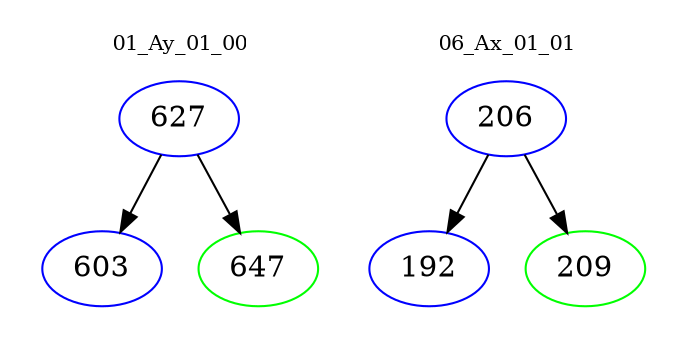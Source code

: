 digraph{
subgraph cluster_0 {
color = white
label = "01_Ay_01_00";
fontsize=10;
T0_627 [label="627", color="blue"]
T0_627 -> T0_603 [color="black"]
T0_603 [label="603", color="blue"]
T0_627 -> T0_647 [color="black"]
T0_647 [label="647", color="green"]
}
subgraph cluster_1 {
color = white
label = "06_Ax_01_01";
fontsize=10;
T1_206 [label="206", color="blue"]
T1_206 -> T1_192 [color="black"]
T1_192 [label="192", color="blue"]
T1_206 -> T1_209 [color="black"]
T1_209 [label="209", color="green"]
}
}
